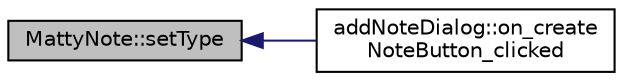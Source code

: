 digraph "MattyNote::setType"
{
  edge [fontname="Helvetica",fontsize="10",labelfontname="Helvetica",labelfontsize="10"];
  node [fontname="Helvetica",fontsize="10",shape=record];
  rankdir="LR";
  Node103 [label="MattyNote::setType",height=0.2,width=0.4,color="black", fillcolor="grey75", style="filled", fontcolor="black"];
  Node103 -> Node104 [dir="back",color="midnightblue",fontsize="10",style="solid"];
  Node104 [label="addNoteDialog::on_create\lNoteButton_clicked",height=0.2,width=0.4,color="black", fillcolor="white", style="filled",URL="$classaddNoteDialog.html#a67b28dc05851888a45774eb240d6e43d"];
}
